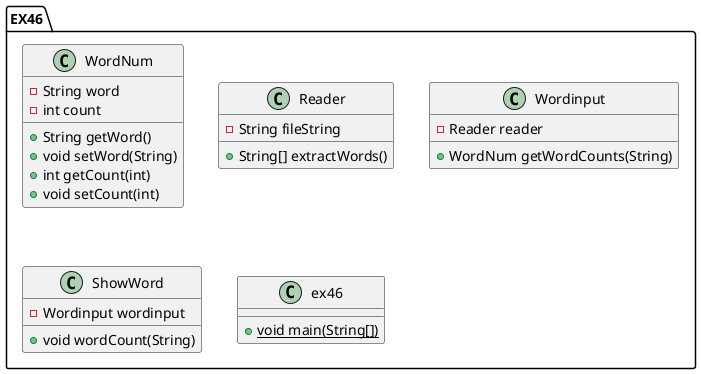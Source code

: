 @startuml
class EX46.WordNum {
- String word
- int count
+ String getWord()
+ void setWord(String)
+ int getCount(int)
+ void setCount(int)
}
class EX46.Reader {
- String fileString
+ String[] extractWords()
}
class EX46.Wordinput {
- Reader reader
+ WordNum getWordCounts(String)
}
class EX46.ShowWord {
- Wordinput wordinput
+ void wordCount(String)
}
class EX46.ex46 {
+ {static} void main(String[])
}
@enduml